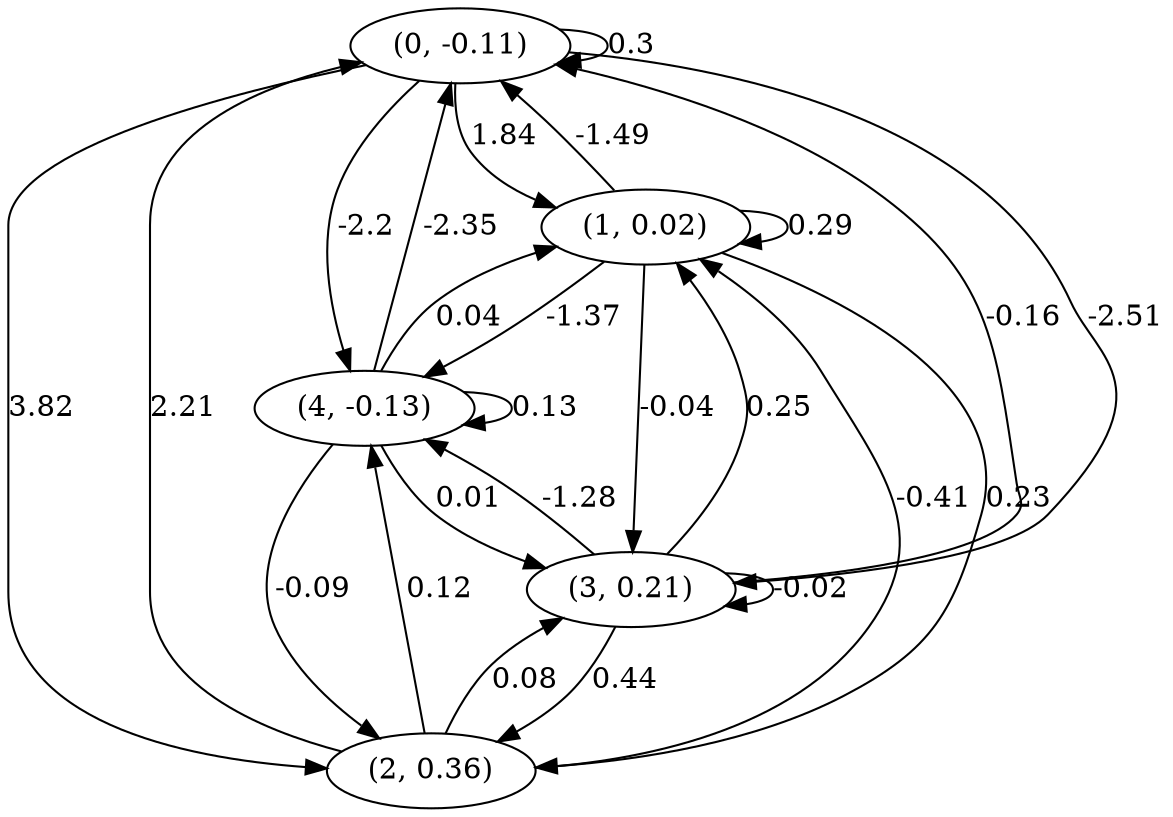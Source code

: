 digraph {
    0 [ label = "(0, -0.11)" ]
    1 [ label = "(1, 0.02)" ]
    2 [ label = "(2, 0.36)" ]
    3 [ label = "(3, 0.21)" ]
    4 [ label = "(4, -0.13)" ]
    0 -> 0 [ label = "0.3" ]
    1 -> 1 [ label = "0.29" ]
    3 -> 3 [ label = "-0.02" ]
    4 -> 4 [ label = "0.13" ]
    1 -> 0 [ label = "-1.49" ]
    2 -> 0 [ label = "2.21" ]
    3 -> 0 [ label = "-0.16" ]
    4 -> 0 [ label = "-2.35" ]
    0 -> 1 [ label = "1.84" ]
    2 -> 1 [ label = "-0.41" ]
    3 -> 1 [ label = "0.25" ]
    4 -> 1 [ label = "0.04" ]
    0 -> 2 [ label = "3.82" ]
    1 -> 2 [ label = "0.23" ]
    3 -> 2 [ label = "0.44" ]
    4 -> 2 [ label = "-0.09" ]
    0 -> 3 [ label = "-2.51" ]
    1 -> 3 [ label = "-0.04" ]
    2 -> 3 [ label = "0.08" ]
    4 -> 3 [ label = "0.01" ]
    0 -> 4 [ label = "-2.2" ]
    1 -> 4 [ label = "-1.37" ]
    2 -> 4 [ label = "0.12" ]
    3 -> 4 [ label = "-1.28" ]
}

